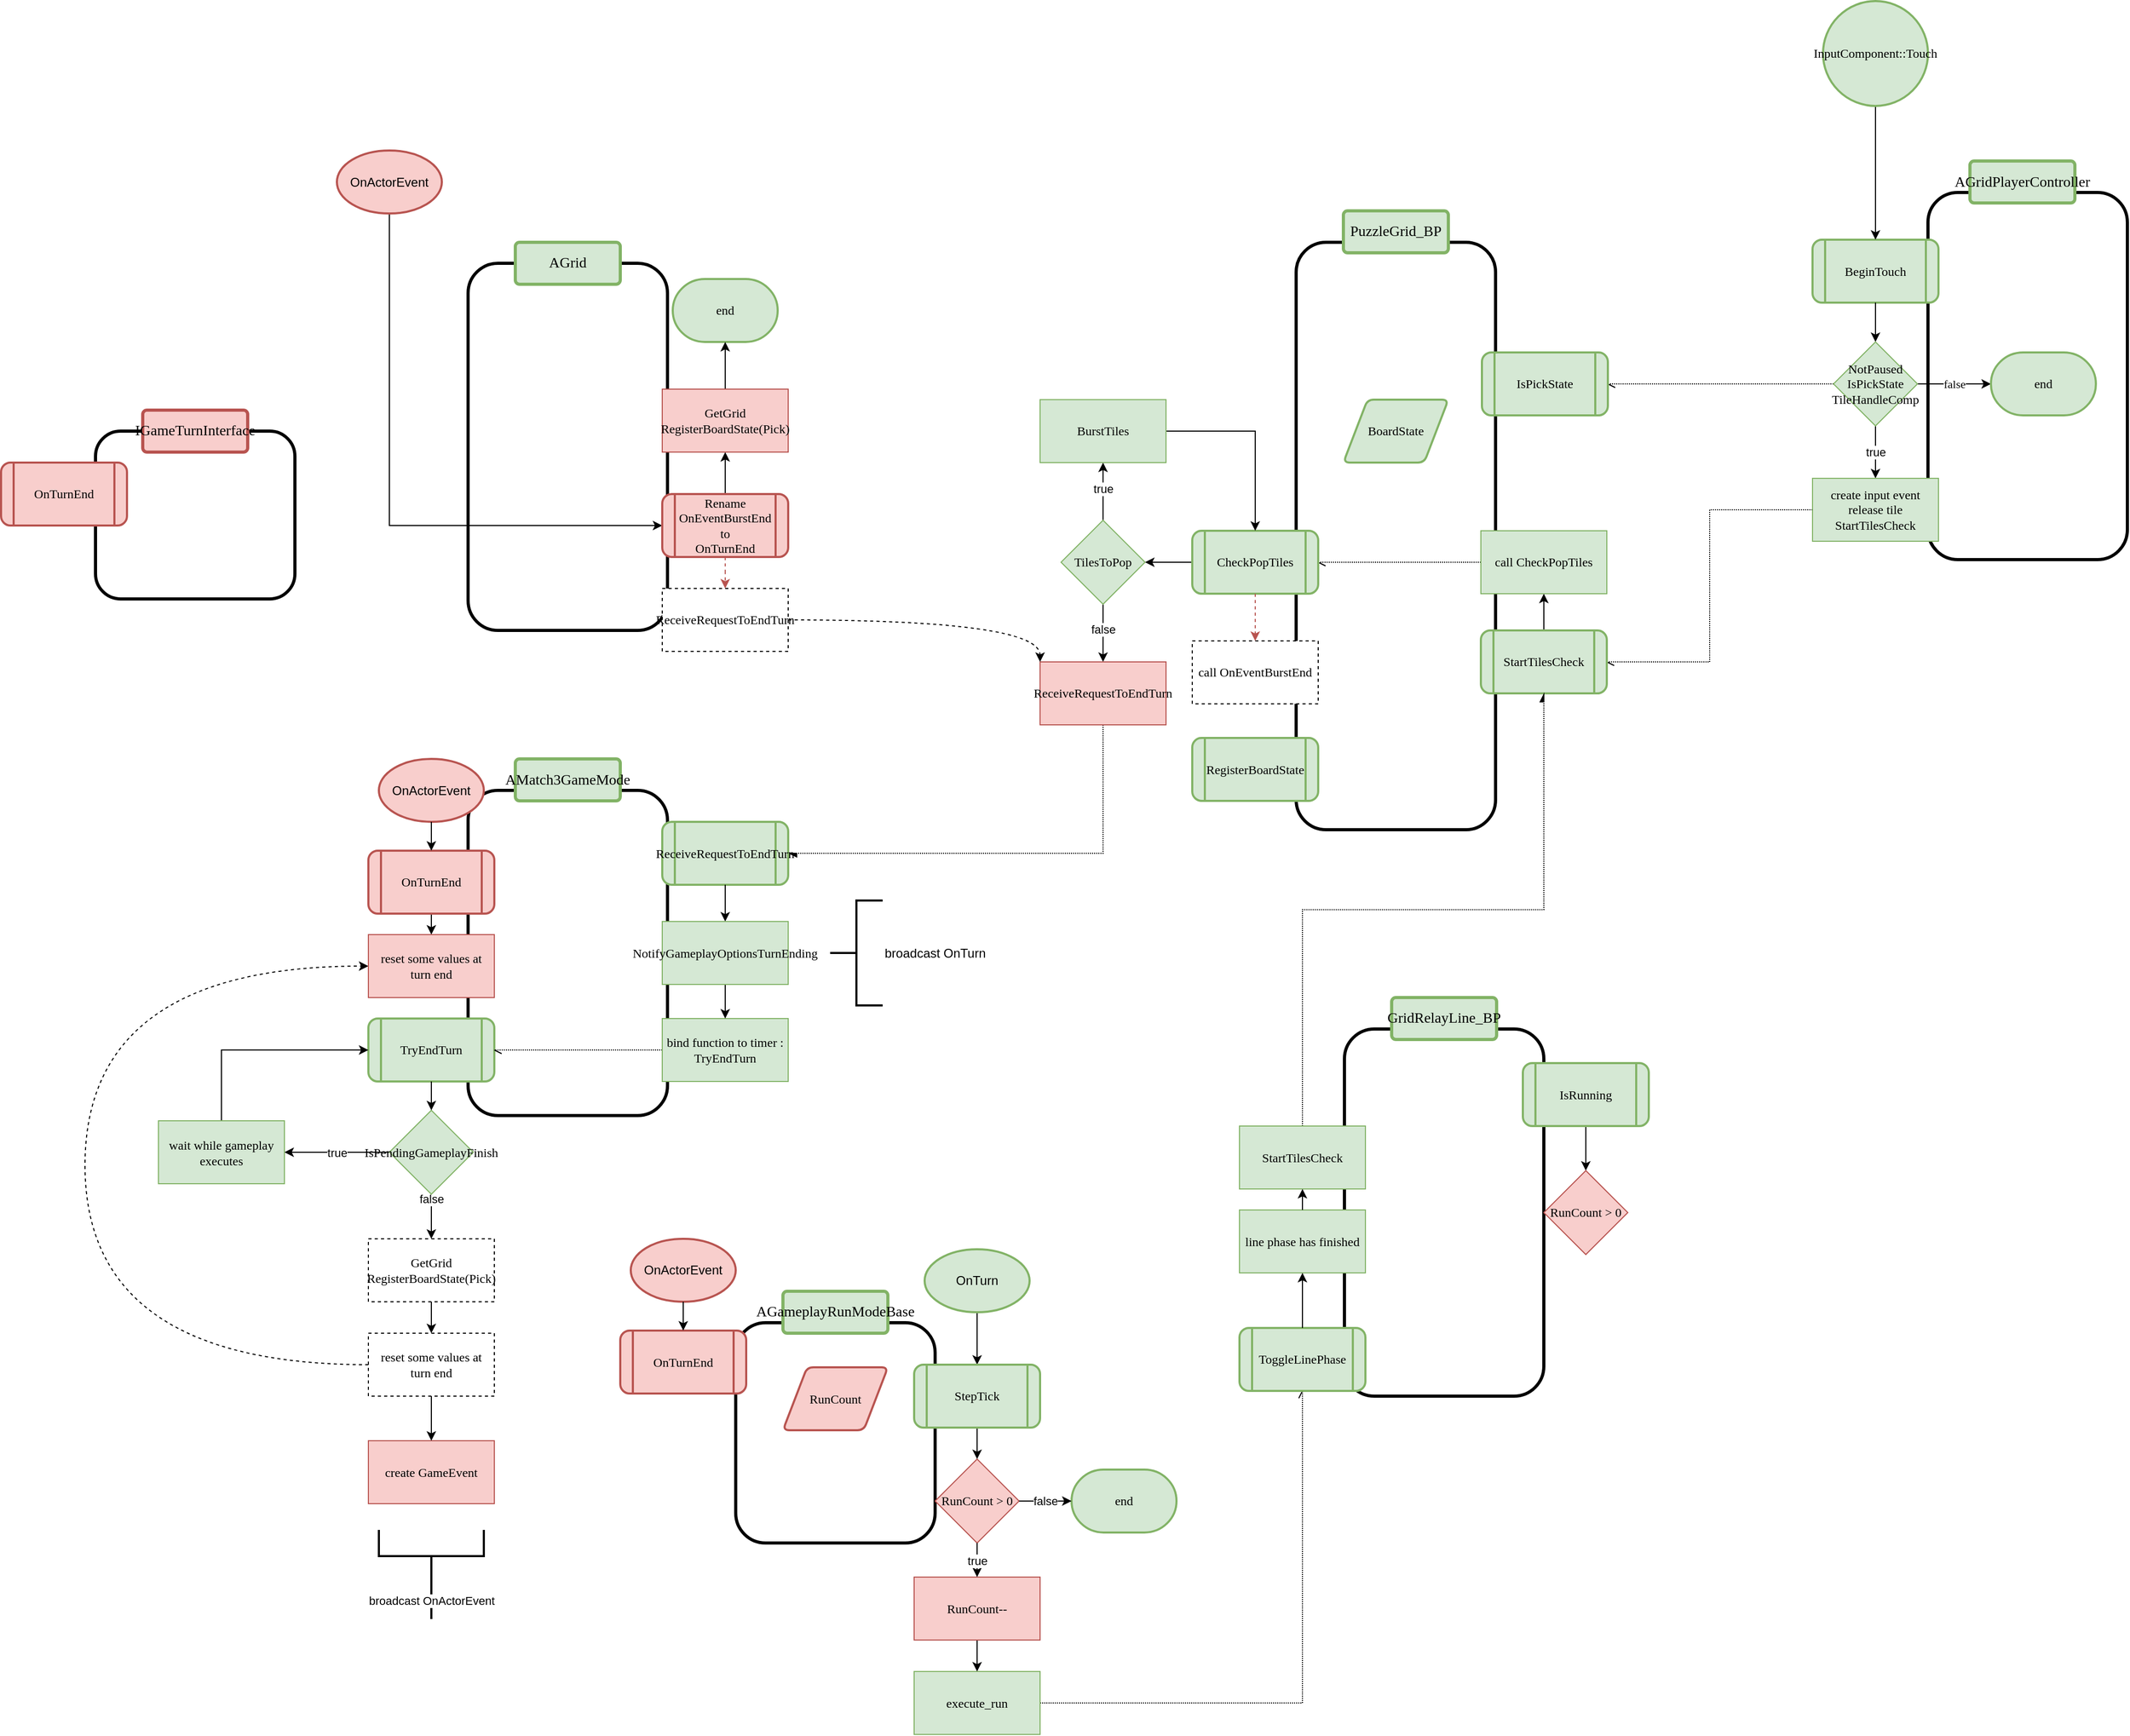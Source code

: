 <mxfile version="16.5.2" type="device"><diagram id="4u5bkuqh8i6XdxuR7M9z" name="Page-1"><mxGraphModel dx="3568" dy="2867" grid="1" gridSize="10" guides="1" tooltips="1" connect="1" arrows="1" fold="1" page="1" pageScale="1" pageWidth="850" pageHeight="1100" math="0" shadow="0"><root><mxCell id="0"/><mxCell id="1" parent="0"/><mxCell id="Pdlf1XNlI2ffIAsFYT93-34" style="rounded=0;orthogonalLoop=1;jettySize=auto;html=1;exitX=0;exitY=0.5;exitDx=0;exitDy=0;entryX=1;entryY=0.5;entryDx=0;entryDy=0;fontFamily=SF Mono;dashed=1;dashPattern=1 1;startArrow=none;startFill=0;endArrow=openAsync;endFill=0;" parent="1" source="Pdlf1XNlI2ffIAsFYT93-3" target="Pdlf1XNlI2ffIAsFYT93-11" edge="1"><mxGeometry relative="1" as="geometry"/></mxCell><mxCell id="sbsRxTnk66kGfVWNklD2-23" value="" style="rounded=1;whiteSpace=wrap;html=1;fillColor=none;strokeWidth=3;fontFamily=SF Mono;" parent="1" vertex="1"><mxGeometry x="-114" y="-917.5" width="190" height="350" as="geometry"/></mxCell><mxCell id="sbsRxTnk66kGfVWNklD2-30" style="edgeStyle=orthogonalEdgeStyle;shape=connector;rounded=0;orthogonalLoop=1;jettySize=auto;html=1;exitX=1;exitY=0.5;exitDx=0;exitDy=0;labelBackgroundColor=default;fontFamily=SF Mono;fontSize=11;fontColor=default;endArrow=classic;endFill=1;strokeColor=default;" parent="1" edge="1"><mxGeometry relative="1" as="geometry"><mxPoint x="20" y="-710" as="sourcePoint"/></mxGeometry></mxCell><mxCell id="1tW_4isM74G8-kD3DywX-2" value="BeginTouch" style="shape=process;whiteSpace=wrap;html=1;backgroundOutline=1;fillColor=#d5e8d4;strokeColor=#82b366;rounded=1;fontFamily=SF Mono;strokeWidth=2;" parent="1" vertex="1"><mxGeometry x="-224" y="-872.5" width="120" height="60" as="geometry"/></mxCell><mxCell id="1tW_4isM74G8-kD3DywX-8" style="edgeStyle=orthogonalEdgeStyle;rounded=0;orthogonalLoop=1;jettySize=auto;html=1;exitX=0.5;exitY=1;exitDx=0;exitDy=0;entryX=0.5;entryY=0;entryDx=0;entryDy=0;endArrow=classic;endFill=1;fontFamily=SF Mono;" parent="1" source="1tW_4isM74G8-kD3DywX-2" target="Pdlf1XNlI2ffIAsFYT93-3" edge="1"><mxGeometry relative="1" as="geometry"/></mxCell><mxCell id="SENwZf0jZD7FWOnmWLHz-11" style="edgeStyle=orthogonalEdgeStyle;rounded=0;orthogonalLoop=1;jettySize=auto;html=1;exitX=1;exitY=0.5;exitDx=0;exitDy=0;entryX=0.5;entryY=0;entryDx=0;entryDy=0;fontFamily=SF Mono;" parent="1" edge="1"><mxGeometry relative="1" as="geometry"><mxPoint x="20" y="-710" as="sourcePoint"/></mxGeometry></mxCell><mxCell id="Pdlf1XNlI2ffIAsFYT93-6" value="false" style="edgeStyle=orthogonalEdgeStyle;rounded=0;orthogonalLoop=1;jettySize=auto;html=1;exitX=1;exitY=0.5;exitDx=0;exitDy=0;entryX=0;entryY=0.5;entryDx=0;entryDy=0;fontFamily=SF Mono;entryPerimeter=0;" parent="1" source="Pdlf1XNlI2ffIAsFYT93-3" target="Pdlf1XNlI2ffIAsFYT93-7" edge="1"><mxGeometry relative="1" as="geometry"><mxPoint x="-164" y="-647.5" as="targetPoint"/></mxGeometry></mxCell><mxCell id="8Kdt5oho96U8Z3RHlDYo-58" value="true" style="edgeStyle=orthogonalEdgeStyle;rounded=0;orthogonalLoop=1;jettySize=auto;html=1;exitX=0.5;exitY=1;exitDx=0;exitDy=0;" parent="1" source="Pdlf1XNlI2ffIAsFYT93-3" target="Pdlf1XNlI2ffIAsFYT93-4" edge="1"><mxGeometry relative="1" as="geometry"/></mxCell><mxCell id="Pdlf1XNlI2ffIAsFYT93-3" value="NotPaused&lt;br&gt;IsPickState&lt;br&gt;TileHandleComp" style="rhombus;whiteSpace=wrap;html=1;fontFamily=SF Mono;fillColor=#d5e8d4;strokeColor=#82b366;" parent="1" vertex="1"><mxGeometry x="-204" y="-775" width="80" height="80" as="geometry"/></mxCell><mxCell id="MBbvaIJwoHW28Qbj01Hp-10" style="edgeStyle=orthogonalEdgeStyle;rounded=0;orthogonalLoop=1;jettySize=auto;html=1;exitX=0;exitY=0.5;exitDx=0;exitDy=0;entryX=1;entryY=0.5;entryDx=0;entryDy=0;dashed=1;dashPattern=1 1;endArrow=openAsync;endFill=0;" parent="1" source="Pdlf1XNlI2ffIAsFYT93-4" target="8Kdt5oho96U8Z3RHlDYo-17" edge="1"><mxGeometry relative="1" as="geometry"/></mxCell><mxCell id="Pdlf1XNlI2ffIAsFYT93-4" value="create input event&lt;br&gt;release tile&lt;br&gt;StartTilesCheck" style="rounded=0;whiteSpace=wrap;html=1;fillColor=#d5e8d4;strokeColor=#82b366;fontFamily=SF Mono;" parent="1" vertex="1"><mxGeometry x="-224" y="-645" width="120" height="60" as="geometry"/></mxCell><mxCell id="Pdlf1XNlI2ffIAsFYT93-7" value="end" style="strokeWidth=2;html=1;shape=mxgraph.flowchart.terminator;whiteSpace=wrap;fontFamily=SF Mono;fillColor=#d5e8d4;strokeColor=#82b366;" parent="1" vertex="1"><mxGeometry x="-54" y="-765" width="100" height="60" as="geometry"/></mxCell><mxCell id="Pdlf1XNlI2ffIAsFYT93-8" value="" style="rounded=1;whiteSpace=wrap;html=1;fillColor=none;strokeWidth=3;fontFamily=SF Mono;" parent="1" vertex="1"><mxGeometry x="-716" y="-870" width="190" height="560" as="geometry"/></mxCell><mxCell id="Pdlf1XNlI2ffIAsFYT93-11" value="IsPickState" style="shape=process;whiteSpace=wrap;html=1;backgroundOutline=1;fillColor=#d5e8d4;strokeColor=#82b366;rounded=1;fontFamily=SF Mono;strokeWidth=2;" parent="1" vertex="1"><mxGeometry x="-539" y="-765" width="120" height="60" as="geometry"/></mxCell><mxCell id="Pdlf1XNlI2ffIAsFYT93-56" style="rounded=0;orthogonalLoop=1;jettySize=auto;html=1;exitX=0.5;exitY=1;exitDx=0;exitDy=0;entryX=1;entryY=0.5;entryDx=0;entryDy=0;dashed=1;dashPattern=1 1;endArrow=async;endFill=1;edgeStyle=orthogonalEdgeStyle;" parent="1" source="0CBlXUBtnHjRHb980TzI-1" target="Pdlf1XNlI2ffIAsFYT93-46" edge="1"><mxGeometry relative="1" as="geometry"><mxPoint x="-900" y="-410" as="sourcePoint"/></mxGeometry></mxCell><mxCell id="Pdlf1XNlI2ffIAsFYT93-50" style="edgeStyle=orthogonalEdgeStyle;rounded=0;orthogonalLoop=1;jettySize=auto;html=1;exitX=0.5;exitY=1;exitDx=0;exitDy=0;entryX=0.5;entryY=0;entryDx=0;entryDy=0;exitPerimeter=0;" parent="1" source="8Kdt5oho96U8Z3RHlDYo-1" target="1tW_4isM74G8-kD3DywX-2" edge="1"><mxGeometry relative="1" as="geometry"><mxPoint x="-74" y="-1027.5" as="sourcePoint"/></mxGeometry></mxCell><mxCell id="Pdlf1XNlI2ffIAsFYT93-35" value="" style="rounded=1;whiteSpace=wrap;html=1;fillColor=none;strokeWidth=3;fontFamily=SF Mono;" parent="1" vertex="1"><mxGeometry x="-1505" y="-347.5" width="190" height="310" as="geometry"/></mxCell><mxCell id="Pdlf1XNlI2ffIAsFYT93-37" value="TryEndTurn" style="shape=process;whiteSpace=wrap;html=1;backgroundOutline=1;fillColor=#d5e8d4;strokeColor=#82b366;rounded=1;fontFamily=SF Mono;strokeWidth=2;" parent="1" vertex="1"><mxGeometry x="-1600" y="-130" width="120" height="60" as="geometry"/></mxCell><mxCell id="Pdlf1XNlI2ffIAsFYT93-69" value="true" style="edgeStyle=orthogonalEdgeStyle;rounded=0;orthogonalLoop=1;jettySize=auto;html=1;exitX=0;exitY=0.5;exitDx=0;exitDy=0;entryX=1;entryY=0.5;entryDx=0;entryDy=0;" parent="1" source="Pdlf1XNlI2ffIAsFYT93-39" target="Pdlf1XNlI2ffIAsFYT93-66" edge="1"><mxGeometry relative="1" as="geometry"/></mxCell><mxCell id="8Kdt5oho96U8Z3RHlDYo-18" value="false" style="edgeStyle=orthogonalEdgeStyle;rounded=0;orthogonalLoop=1;jettySize=auto;html=1;exitX=0.5;exitY=1;exitDx=0;exitDy=0;entryX=0.5;entryY=0;entryDx=0;entryDy=0;startArrow=none;startFill=0;endArrow=classic;endFill=1;" parent="1" source="Pdlf1XNlI2ffIAsFYT93-39" target="MBbvaIJwoHW28Qbj01Hp-50" edge="1"><mxGeometry x="-0.811" relative="1" as="geometry"><mxPoint x="-1540" y="90" as="targetPoint"/><mxPoint as="offset"/></mxGeometry></mxCell><mxCell id="Pdlf1XNlI2ffIAsFYT93-39" value="IsPendingGameplayFinish" style="rhombus;whiteSpace=wrap;html=1;fontFamily=SF Mono;fillColor=#d5e8d4;strokeColor=#82b366;" parent="1" vertex="1"><mxGeometry x="-1580" y="-42.5" width="80" height="80" as="geometry"/></mxCell><mxCell id="Pdlf1XNlI2ffIAsFYT93-42" style="edgeStyle=orthogonalEdgeStyle;rounded=0;orthogonalLoop=1;jettySize=auto;html=1;exitX=0.5;exitY=1;exitDx=0;exitDy=0;entryX=0.5;entryY=0;entryDx=0;entryDy=0;" parent="1" source="Pdlf1XNlI2ffIAsFYT93-37" target="Pdlf1XNlI2ffIAsFYT93-39" edge="1"><mxGeometry relative="1" as="geometry"/></mxCell><mxCell id="Pdlf1XNlI2ffIAsFYT93-70" style="edgeStyle=orthogonalEdgeStyle;rounded=0;orthogonalLoop=1;jettySize=auto;html=1;exitX=0.5;exitY=0;exitDx=0;exitDy=0;entryX=0;entryY=0.5;entryDx=0;entryDy=0;" parent="1" source="Pdlf1XNlI2ffIAsFYT93-66" target="Pdlf1XNlI2ffIAsFYT93-37" edge="1"><mxGeometry relative="1" as="geometry"/></mxCell><mxCell id="Pdlf1XNlI2ffIAsFYT93-66" value="wait while gameplay executes" style="rounded=0;whiteSpace=wrap;html=1;fillColor=#d5e8d4;strokeColor=#82b366;fontFamily=SF Mono;" parent="1" vertex="1"><mxGeometry x="-1800" y="-32.5" width="120" height="60" as="geometry"/></mxCell><mxCell id="Pdlf1XNlI2ffIAsFYT93-67" value="end" style="strokeWidth=2;html=1;shape=mxgraph.flowchart.terminator;whiteSpace=wrap;fontFamily=SF Mono;fillColor=#d5e8d4;strokeColor=#82b366;" parent="1" vertex="1"><mxGeometry x="-1310" y="-835" width="100" height="60" as="geometry"/></mxCell><mxCell id="8Kdt5oho96U8Z3RHlDYo-1" value="&lt;font style=&quot;font-size: 12px&quot;&gt;InputComponent::Touch&lt;/font&gt;" style="strokeWidth=2;html=1;shape=mxgraph.flowchart.start_2;whiteSpace=wrap;fillColor=#d5e8d4;strokeColor=#82b366;fontFamily=SF Mono;" parent="1" vertex="1"><mxGeometry x="-214" y="-1100" width="100" height="100" as="geometry"/></mxCell><mxCell id="8Kdt5oho96U8Z3RHlDYo-2" value="&lt;font style=&quot;font-size: 14px&quot;&gt;AMatch3GameMode&lt;/font&gt;" style="rounded=1;arcSize=10;whiteSpace=wrap;html=1;align=center;fillColor=#d5e8d4;strokeColor=#82b366;fontFamily=SF Mono;strokeWidth=3;" parent="1" vertex="1"><mxGeometry x="-1460" y="-377.5" width="100" height="40" as="geometry"/></mxCell><mxCell id="8Kdt5oho96U8Z3RHlDYo-3" value="&lt;font style=&quot;font-size: 14px&quot;&gt;PuzzleGrid_BP&lt;/font&gt;" style="rounded=1;arcSize=10;whiteSpace=wrap;html=1;align=center;fillColor=#d5e8d4;strokeColor=#82b366;fontFamily=SF Mono;strokeWidth=3;" parent="1" vertex="1"><mxGeometry x="-671" y="-900" width="100" height="40" as="geometry"/></mxCell><mxCell id="8Kdt5oho96U8Z3RHlDYo-4" value="&lt;font style=&quot;font-size: 14px&quot;&gt;AGridPlayerController&lt;/font&gt;" style="rounded=1;arcSize=10;whiteSpace=wrap;html=1;align=center;fillColor=#d5e8d4;strokeColor=#82b366;fontFamily=SF Mono;strokeWidth=3;" parent="1" vertex="1"><mxGeometry x="-74" y="-947.5" width="100" height="40" as="geometry"/></mxCell><mxCell id="8Kdt5oho96U8Z3RHlDYo-6" style="edgeStyle=none;rounded=0;orthogonalLoop=1;jettySize=auto;html=1;exitX=0;exitY=0.5;exitDx=0;exitDy=0;entryX=1;entryY=0.5;entryDx=0;entryDy=0;dashed=1;dashPattern=1 1;endArrow=openAsync;endFill=0;" parent="1" source="Pdlf1XNlI2ffIAsFYT93-47" target="Pdlf1XNlI2ffIAsFYT93-37" edge="1"><mxGeometry relative="1" as="geometry"/></mxCell><mxCell id="8Kdt5oho96U8Z3RHlDYo-8" value="BoardState" style="shape=parallelogram;html=1;strokeWidth=2;perimeter=parallelogramPerimeter;whiteSpace=wrap;rounded=1;arcSize=12;size=0.23;fontFamily=SF Mono;fillColor=#d5e8d4;strokeColor=#82b366;" parent="1" vertex="1"><mxGeometry x="-671" y="-720" width="100" height="60" as="geometry"/></mxCell><mxCell id="8Kdt5oho96U8Z3RHlDYo-12" value="RegisterBoardState" style="shape=process;whiteSpace=wrap;html=1;backgroundOutline=1;fillColor=#d5e8d4;strokeColor=#82b366;rounded=1;fontFamily=SF Mono;strokeWidth=2;" parent="1" vertex="1"><mxGeometry x="-815" y="-397.5" width="120" height="60" as="geometry"/></mxCell><mxCell id="MBbvaIJwoHW28Qbj01Hp-40" style="edgeStyle=orthogonalEdgeStyle;rounded=0;orthogonalLoop=1;jettySize=auto;html=1;exitX=0.5;exitY=0;exitDx=0;exitDy=0;entryX=0.5;entryY=1;entryDx=0;entryDy=0;" parent="1" source="8Kdt5oho96U8Z3RHlDYo-17" target="MBbvaIJwoHW28Qbj01Hp-9" edge="1"><mxGeometry relative="1" as="geometry"/></mxCell><mxCell id="8Kdt5oho96U8Z3RHlDYo-17" value="StartTilesCheck" style="shape=process;whiteSpace=wrap;html=1;backgroundOutline=1;fillColor=#d5e8d4;strokeColor=#82b366;rounded=1;fontFamily=SF Mono;strokeWidth=2;" parent="1" vertex="1"><mxGeometry x="-540" y="-500" width="120" height="60" as="geometry"/></mxCell><mxCell id="8Kdt5oho96U8Z3RHlDYo-21" value="create GameEvent" style="rounded=0;whiteSpace=wrap;html=1;fillColor=#f8cecc;strokeColor=#b85450;fontFamily=SF Mono;" parent="1" vertex="1"><mxGeometry x="-1600" y="272.5" width="120" height="60" as="geometry"/></mxCell><mxCell id="8Kdt5oho96U8Z3RHlDYo-53" style="rounded=0;orthogonalLoop=1;jettySize=auto;html=1;exitX=0.5;exitY=0;exitDx=0;exitDy=0;entryX=0.5;entryY=1;entryDx=0;entryDy=0;dashed=1;dashPattern=1 1;endArrow=async;endFill=1;edgeStyle=orthogonalEdgeStyle;" parent="1" source="8Kdt5oho96U8Z3RHlDYo-50" target="8Kdt5oho96U8Z3RHlDYo-17" edge="1"><mxGeometry relative="1" as="geometry"/></mxCell><mxCell id="Pdlf1XNlI2ffIAsFYT93-46" value="ReceiveRequestToEndTurn" style="shape=process;whiteSpace=wrap;html=1;backgroundOutline=1;fillColor=#d5e8d4;strokeColor=#82b366;rounded=1;fontFamily=SF Mono;strokeWidth=2;" parent="1" vertex="1"><mxGeometry x="-1320" y="-317.5" width="120" height="60" as="geometry"/></mxCell><mxCell id="Pdlf1XNlI2ffIAsFYT93-47" value="bind function to timer : TryEndTurn" style="rounded=0;whiteSpace=wrap;html=1;fillColor=#d5e8d4;strokeColor=#82b366;fontFamily=SF Mono;" parent="1" vertex="1"><mxGeometry x="-1320" y="-130" width="120" height="60" as="geometry"/></mxCell><mxCell id="Pdlf1XNlI2ffIAsFYT93-48" style="edgeStyle=orthogonalEdgeStyle;rounded=0;orthogonalLoop=1;jettySize=auto;html=1;exitX=0.5;exitY=1;exitDx=0;exitDy=0;entryX=0.5;entryY=0;entryDx=0;entryDy=0;" parent="1" source="Pdlf1XNlI2ffIAsFYT93-46" target="MBbvaIJwoHW28Qbj01Hp-13" edge="1"><mxGeometry relative="1" as="geometry"/></mxCell><mxCell id="MBbvaIJwoHW28Qbj01Hp-42" style="edgeStyle=orthogonalEdgeStyle;rounded=0;orthogonalLoop=1;jettySize=auto;html=1;exitX=0.5;exitY=0;exitDx=0;exitDy=0;entryX=0.5;entryY=1;entryDx=0;entryDy=0;" parent="1" source="MBbvaIJwoHW28Qbj01Hp-3" target="8Kdt5oho96U8Z3RHlDYo-43" edge="1"><mxGeometry relative="1" as="geometry"/></mxCell><mxCell id="MBbvaIJwoHW28Qbj01Hp-12" style="edgeStyle=none;rounded=0;orthogonalLoop=1;jettySize=auto;html=1;exitX=0;exitY=0.5;exitDx=0;exitDy=0;entryX=1;entryY=0.5;entryDx=0;entryDy=0;dashed=1;dashPattern=1 1;endArrow=openAsync;endFill=0;" parent="1" source="MBbvaIJwoHW28Qbj01Hp-9" target="Pdlf1XNlI2ffIAsFYT93-51" edge="1"><mxGeometry relative="1" as="geometry"/></mxCell><mxCell id="MBbvaIJwoHW28Qbj01Hp-9" value="call CheckPopTiles" style="rounded=0;whiteSpace=wrap;html=1;fillColor=#d5e8d4;strokeColor=#82b366;fontFamily=SF Mono;" parent="1" vertex="1"><mxGeometry x="-540" y="-595" width="120" height="60" as="geometry"/></mxCell><mxCell id="MBbvaIJwoHW28Qbj01Hp-15" style="edgeStyle=orthogonalEdgeStyle;rounded=0;orthogonalLoop=1;jettySize=auto;html=1;exitX=0.5;exitY=1;exitDx=0;exitDy=0;entryX=0.5;entryY=0;entryDx=0;entryDy=0;" parent="1" source="MBbvaIJwoHW28Qbj01Hp-13" target="Pdlf1XNlI2ffIAsFYT93-47" edge="1"><mxGeometry relative="1" as="geometry"/></mxCell><mxCell id="MBbvaIJwoHW28Qbj01Hp-13" value="NotifyGameplayOptionsTurnEnding" style="rounded=0;whiteSpace=wrap;html=1;fillColor=#d5e8d4;strokeColor=#82b366;fontFamily=SF Mono;" parent="1" vertex="1"><mxGeometry x="-1320" y="-222.5" width="120" height="60" as="geometry"/></mxCell><mxCell id="MBbvaIJwoHW28Qbj01Hp-26" style="rounded=0;orthogonalLoop=1;jettySize=auto;html=1;exitX=1;exitY=0.5;exitDx=0;exitDy=0;entryX=0.5;entryY=1;entryDx=0;entryDy=0;endArrow=openAsync;endFill=0;dashed=1;dashPattern=1 1;edgeStyle=orthogonalEdgeStyle;" parent="1" source="MBbvaIJwoHW28Qbj01Hp-21" target="8Kdt5oho96U8Z3RHlDYo-48" edge="1"><mxGeometry relative="1" as="geometry"/></mxCell><mxCell id="MBbvaIJwoHW28Qbj01Hp-28" value="broadcast OnTurn" style="strokeWidth=2;html=1;shape=mxgraph.flowchart.annotation_2;align=left;labelPosition=right;pointerEvents=1;rotation=0;fillColor=#d5e8d4;strokeColor=#000000;" parent="1" vertex="1"><mxGeometry x="-1160" y="-242.5" width="50" height="100" as="geometry"/></mxCell><mxCell id="MBbvaIJwoHW28Qbj01Hp-49" style="edgeStyle=orthogonalEdgeStyle;rounded=0;orthogonalLoop=1;jettySize=auto;html=1;exitX=0.5;exitY=0;exitDx=0;exitDy=0;entryX=0.5;entryY=1;entryDx=0;entryDy=0;entryPerimeter=0;" parent="1" source="8Kdt5oho96U8Z3RHlDYo-43" target="Pdlf1XNlI2ffIAsFYT93-67" edge="1"><mxGeometry relative="1" as="geometry"/></mxCell><mxCell id="MBbvaIJwoHW28Qbj01Hp-63" style="edgeStyle=orthogonalEdgeStyle;rounded=0;orthogonalLoop=1;jettySize=auto;html=1;exitX=0;exitY=0.5;exitDx=0;exitDy=0;entryX=1;entryY=0.5;entryDx=0;entryDy=0;" parent="1" edge="1"><mxGeometry relative="1" as="geometry"><mxPoint x="-820" y="-770" as="sourcePoint"/></mxGeometry></mxCell><mxCell id="MBbvaIJwoHW28Qbj01Hp-47" style="edgeStyle=orthogonalEdgeStyle;rounded=0;orthogonalLoop=1;jettySize=auto;html=1;exitX=0;exitY=0.5;exitDx=0;exitDy=0;entryX=1;entryY=0.5;entryDx=0;entryDy=0;" parent="1" source="Pdlf1XNlI2ffIAsFYT93-51" target="MBbvaIJwoHW28Qbj01Hp-43" edge="1"><mxGeometry relative="1" as="geometry"/></mxCell><mxCell id="Pdlf1XNlI2ffIAsFYT93-51" value="CheckPopTiles" style="shape=process;whiteSpace=wrap;html=1;backgroundOutline=1;fillColor=#d5e8d4;strokeColor=#82b366;rounded=1;fontFamily=SF Mono;strokeWidth=2;" parent="1" vertex="1"><mxGeometry x="-815" y="-595" width="120" height="60" as="geometry"/></mxCell><mxCell id="Pdlf1XNlI2ffIAsFYT93-52" value="call OnEventBurstEnd" style="rounded=0;whiteSpace=wrap;html=1;fontFamily=SF Mono;dashed=1;" parent="1" vertex="1"><mxGeometry x="-815" y="-490" width="120" height="60" as="geometry"/></mxCell><mxCell id="Pdlf1XNlI2ffIAsFYT93-53" style="edgeStyle=orthogonalEdgeStyle;rounded=0;orthogonalLoop=1;jettySize=auto;html=1;exitX=0.5;exitY=1;exitDx=0;exitDy=0;entryX=0.5;entryY=0;entryDx=0;entryDy=0;dashed=1;fillColor=#f8cecc;strokeColor=#b85450;" parent="1" source="Pdlf1XNlI2ffIAsFYT93-51" target="Pdlf1XNlI2ffIAsFYT93-52" edge="1"><mxGeometry relative="1" as="geometry"/></mxCell><mxCell id="MBbvaIJwoHW28Qbj01Hp-46" value="true" style="edgeStyle=orthogonalEdgeStyle;rounded=0;orthogonalLoop=1;jettySize=auto;html=1;exitX=0.5;exitY=0;exitDx=0;exitDy=0;entryX=0.5;entryY=1;entryDx=0;entryDy=0;" parent="1" source="MBbvaIJwoHW28Qbj01Hp-43" target="MBbvaIJwoHW28Qbj01Hp-44" edge="1"><mxGeometry x="0.111" relative="1" as="geometry"><mxPoint as="offset"/></mxGeometry></mxCell><mxCell id="MBbvaIJwoHW28Qbj01Hp-48" value="false" style="edgeStyle=orthogonalEdgeStyle;rounded=0;orthogonalLoop=1;jettySize=auto;html=1;exitX=0.5;exitY=1;exitDx=0;exitDy=0;entryX=0.5;entryY=0;entryDx=0;entryDy=0;" parent="1" source="MBbvaIJwoHW28Qbj01Hp-43" edge="1"><mxGeometry x="-0.143" relative="1" as="geometry"><mxPoint as="offset"/><mxPoint x="-900" y="-470" as="targetPoint"/></mxGeometry></mxCell><mxCell id="MBbvaIJwoHW28Qbj01Hp-43" value="TilesToPop" style="rhombus;whiteSpace=wrap;html=1;fontFamily=SF Mono;fillColor=#d5e8d4;strokeColor=#82b366;" parent="1" vertex="1"><mxGeometry x="-940" y="-605" width="80" height="80" as="geometry"/></mxCell><mxCell id="MBbvaIJwoHW28Qbj01Hp-45" style="edgeStyle=orthogonalEdgeStyle;rounded=0;orthogonalLoop=1;jettySize=auto;html=1;exitX=1;exitY=0.5;exitDx=0;exitDy=0;entryX=0.5;entryY=0;entryDx=0;entryDy=0;" parent="1" source="MBbvaIJwoHW28Qbj01Hp-44" target="Pdlf1XNlI2ffIAsFYT93-51" edge="1"><mxGeometry relative="1" as="geometry"/></mxCell><mxCell id="MBbvaIJwoHW28Qbj01Hp-44" value="BurstTiles" style="rounded=0;whiteSpace=wrap;html=1;fillColor=#d5e8d4;strokeColor=#82b366;fontFamily=SF Mono;" parent="1" vertex="1"><mxGeometry x="-960" y="-720" width="120" height="60" as="geometry"/></mxCell><mxCell id="MBbvaIJwoHW28Qbj01Hp-84" style="edgeStyle=orthogonalEdgeStyle;rounded=0;orthogonalLoop=1;jettySize=auto;html=1;exitX=0.5;exitY=1;exitDx=0;exitDy=0;entryX=0.5;entryY=0;entryDx=0;entryDy=0;strokeColor=#000000;" parent="1" source="MBbvaIJwoHW28Qbj01Hp-50" target="MBbvaIJwoHW28Qbj01Hp-83" edge="1"><mxGeometry relative="1" as="geometry"/></mxCell><mxCell id="MBbvaIJwoHW28Qbj01Hp-50" value="GetGrid&lt;br&gt;RegisterBoardState(Pick)" style="rounded=0;whiteSpace=wrap;html=1;fontFamily=SF Mono;dashed=1;" parent="1" vertex="1"><mxGeometry x="-1600" y="80" width="120" height="60" as="geometry"/></mxCell><mxCell id="8Kdt5oho96U8Z3RHlDYo-47" value="" style="rounded=1;whiteSpace=wrap;html=1;fillColor=none;strokeWidth=3;fontFamily=SF Mono;container=0;" parent="1" vertex="1"><mxGeometry x="-670" y="-120" width="190" height="350" as="geometry"/></mxCell><mxCell id="8Kdt5oho96U8Z3RHlDYo-46" value="&lt;span style=&quot;font-size: 14px&quot;&gt;GridRelayLine_BP&lt;/span&gt;" style="rounded=1;arcSize=10;whiteSpace=wrap;html=1;align=center;fillColor=#d5e8d4;strokeColor=#82b366;fontFamily=SF Mono;strokeWidth=3;container=0;" parent="1" vertex="1"><mxGeometry x="-625" y="-150" width="100" height="40" as="geometry"/></mxCell><mxCell id="8Kdt5oho96U8Z3RHlDYo-48" value="ToggleLinePhase" style="shape=process;whiteSpace=wrap;html=1;backgroundOutline=1;fillColor=#d5e8d4;strokeColor=#82b366;rounded=1;fontFamily=SF Mono;strokeWidth=2;container=0;" parent="1" vertex="1"><mxGeometry x="-770" y="165" width="120" height="60" as="geometry"/></mxCell><mxCell id="8Kdt5oho96U8Z3RHlDYo-49" value="line phase has finished" style="rounded=0;whiteSpace=wrap;html=1;fillColor=#d5e8d4;strokeColor=#82b366;fontFamily=SF Mono;container=0;" parent="1" vertex="1"><mxGeometry x="-770" y="52.5" width="120" height="60" as="geometry"/></mxCell><mxCell id="MBbvaIJwoHW28Qbj01Hp-24" style="edgeStyle=orthogonalEdgeStyle;rounded=0;orthogonalLoop=1;jettySize=auto;html=1;exitX=0.5;exitY=0;exitDx=0;exitDy=0;entryX=0.5;entryY=1;entryDx=0;entryDy=0;" parent="1" source="8Kdt5oho96U8Z3RHlDYo-48" target="8Kdt5oho96U8Z3RHlDYo-49" edge="1"><mxGeometry relative="1" as="geometry"/></mxCell><mxCell id="8Kdt5oho96U8Z3RHlDYo-50" value="StartTilesCheck" style="rounded=0;whiteSpace=wrap;html=1;fillColor=#d5e8d4;strokeColor=#82b366;fontFamily=SF Mono;container=0;" parent="1" vertex="1"><mxGeometry x="-770" y="-27.5" width="120" height="60" as="geometry"/></mxCell><mxCell id="MBbvaIJwoHW28Qbj01Hp-25" style="edgeStyle=orthogonalEdgeStyle;rounded=0;orthogonalLoop=1;jettySize=auto;html=1;exitX=0.5;exitY=0;exitDx=0;exitDy=0;entryX=0.5;entryY=1;entryDx=0;entryDy=0;" parent="1" source="8Kdt5oho96U8Z3RHlDYo-49" target="8Kdt5oho96U8Z3RHlDYo-50" edge="1"><mxGeometry relative="1" as="geometry"/></mxCell><mxCell id="MBbvaIJwoHW28Qbj01Hp-33" value="RunCount" style="shape=parallelogram;html=1;strokeWidth=2;perimeter=parallelogramPerimeter;whiteSpace=wrap;rounded=1;arcSize=12;size=0.23;fontFamily=SF Mono;fillColor=#f8cecc;strokeColor=#b85450;" parent="1" vertex="1"><mxGeometry x="-1205" y="202.5" width="100" height="60" as="geometry"/></mxCell><mxCell id="MBbvaIJwoHW28Qbj01Hp-21" value="execute_run" style="rounded=0;whiteSpace=wrap;html=1;fillColor=#d5e8d4;strokeColor=#82b366;fontFamily=SF Mono;container=0;" parent="1" vertex="1"><mxGeometry x="-1080" y="492.5" width="120" height="60" as="geometry"/></mxCell><mxCell id="MBbvaIJwoHW28Qbj01Hp-18" value="" style="rounded=1;whiteSpace=wrap;html=1;fillColor=none;strokeWidth=3;fontFamily=SF Mono;container=0;" parent="1" vertex="1"><mxGeometry x="-1250" y="160" width="190" height="210" as="geometry"/></mxCell><mxCell id="MBbvaIJwoHW28Qbj01Hp-19" value="&lt;span style=&quot;font-size: 14px&quot;&gt;AGameplayRunModeBase&lt;/span&gt;" style="rounded=1;arcSize=10;whiteSpace=wrap;html=1;align=center;fillColor=#d5e8d4;strokeColor=#82b366;fontFamily=SF Mono;strokeWidth=3;container=0;" parent="1" vertex="1"><mxGeometry x="-1205" y="130" width="100" height="40" as="geometry"/></mxCell><mxCell id="MBbvaIJwoHW28Qbj01Hp-30" value="RunCount &amp;gt; 0" style="rhombus;whiteSpace=wrap;html=1;fontFamily=SF Mono;fillColor=#f8cecc;strokeColor=#b85450;" parent="1" vertex="1"><mxGeometry x="-1060" y="290" width="80" height="80" as="geometry"/></mxCell><mxCell id="MBbvaIJwoHW28Qbj01Hp-38" style="edgeStyle=orthogonalEdgeStyle;rounded=0;orthogonalLoop=1;jettySize=auto;html=1;exitX=0.5;exitY=1;exitDx=0;exitDy=0;entryX=0.5;entryY=0;entryDx=0;entryDy=0;" parent="1" source="MBbvaIJwoHW28Qbj01Hp-31" target="MBbvaIJwoHW28Qbj01Hp-21" edge="1"><mxGeometry relative="1" as="geometry"/></mxCell><mxCell id="MBbvaIJwoHW28Qbj01Hp-31" value="RunCount--" style="rounded=0;whiteSpace=wrap;html=1;fillColor=#f8cecc;strokeColor=#b85450;fontFamily=SF Mono;container=0;" parent="1" vertex="1"><mxGeometry x="-1080" y="402.5" width="120" height="60" as="geometry"/></mxCell><mxCell id="MBbvaIJwoHW28Qbj01Hp-37" value="true" style="edgeStyle=orthogonalEdgeStyle;rounded=0;orthogonalLoop=1;jettySize=auto;html=1;exitX=0.5;exitY=1;exitDx=0;exitDy=0;entryX=0.5;entryY=0;entryDx=0;entryDy=0;" parent="1" source="MBbvaIJwoHW28Qbj01Hp-30" target="MBbvaIJwoHW28Qbj01Hp-31" edge="1"><mxGeometry relative="1" as="geometry"/></mxCell><mxCell id="MBbvaIJwoHW28Qbj01Hp-35" value="end" style="strokeWidth=2;html=1;shape=mxgraph.flowchart.terminator;whiteSpace=wrap;fontFamily=SF Mono;fillColor=#d5e8d4;strokeColor=#82b366;" parent="1" vertex="1"><mxGeometry x="-930" y="300" width="100" height="60" as="geometry"/></mxCell><mxCell id="MBbvaIJwoHW28Qbj01Hp-36" value="false" style="edgeStyle=orthogonalEdgeStyle;rounded=0;orthogonalLoop=1;jettySize=auto;html=1;exitX=1;exitY=0.5;exitDx=0;exitDy=0;entryX=0;entryY=0.5;entryDx=0;entryDy=0;entryPerimeter=0;" parent="1" source="MBbvaIJwoHW28Qbj01Hp-30" target="MBbvaIJwoHW28Qbj01Hp-35" edge="1"><mxGeometry relative="1" as="geometry"/></mxCell><mxCell id="MBbvaIJwoHW28Qbj01Hp-59" style="edgeStyle=orthogonalEdgeStyle;rounded=0;orthogonalLoop=1;jettySize=auto;html=1;exitX=0.5;exitY=1;exitDx=0;exitDy=0;entryX=0.5;entryY=0;entryDx=0;entryDy=0;" parent="1" source="MBbvaIJwoHW28Qbj01Hp-56" target="MBbvaIJwoHW28Qbj01Hp-58" edge="1"><mxGeometry relative="1" as="geometry"/></mxCell><mxCell id="MBbvaIJwoHW28Qbj01Hp-56" value="IsRunning" style="shape=process;whiteSpace=wrap;html=1;backgroundOutline=1;fillColor=#d5e8d4;strokeColor=#82b366;rounded=1;fontFamily=SF Mono;strokeWidth=2;container=0;" parent="1" vertex="1"><mxGeometry x="-500" y="-87.5" width="120" height="60" as="geometry"/></mxCell><mxCell id="MBbvaIJwoHW28Qbj01Hp-58" value="RunCount &amp;gt; 0" style="rhombus;whiteSpace=wrap;html=1;fontFamily=SF Mono;fillColor=#f8cecc;strokeColor=#b85450;" parent="1" vertex="1"><mxGeometry x="-480" y="15" width="80" height="80" as="geometry"/></mxCell><mxCell id="MBbvaIJwoHW28Qbj01Hp-71" value="broadcast OnActorEvent" style="edgeStyle=orthogonalEdgeStyle;rounded=0;orthogonalLoop=1;jettySize=auto;html=1;exitX=0;exitY=0.5;exitDx=0;exitDy=0;exitPerimeter=0;endArrow=none;endFill=0;strokeWidth=2;fillColor=#d5e8d4;strokeColor=#000000;" parent="1" source="MBbvaIJwoHW28Qbj01Hp-70" edge="1"><mxGeometry relative="1" as="geometry"><mxPoint x="-1540" y="442.5" as="targetPoint"/></mxGeometry></mxCell><mxCell id="MBbvaIJwoHW28Qbj01Hp-70" value="" style="strokeWidth=2;html=1;shape=mxgraph.flowchart.annotation_2;align=left;labelPosition=right;pointerEvents=1;rotation=-90;fillColor=#d5e8d4;strokeColor=#000000;" parent="1" vertex="1"><mxGeometry x="-1565" y="332.5" width="50" height="100" as="geometry"/></mxCell><mxCell id="MBbvaIJwoHW28Qbj01Hp-78" style="edgeStyle=orthogonalEdgeStyle;rounded=0;orthogonalLoop=1;jettySize=auto;html=1;exitX=0.5;exitY=1;exitDx=0;exitDy=0;exitPerimeter=0;entryX=0;entryY=0.5;entryDx=0;entryDy=0;strokeColor=#000000;" parent="1" source="MBbvaIJwoHW28Qbj01Hp-72" target="MBbvaIJwoHW28Qbj01Hp-3" edge="1"><mxGeometry relative="1" as="geometry"/></mxCell><mxCell id="MBbvaIJwoHW28Qbj01Hp-72" value="OnActorEvent" style="strokeWidth=2;html=1;shape=mxgraph.flowchart.start_1;whiteSpace=wrap;fillColor=#f8cecc;strokeColor=#b85450;" parent="1" vertex="1"><mxGeometry x="-1630" y="-957.5" width="100" height="60" as="geometry"/></mxCell><mxCell id="MBbvaIJwoHW28Qbj01Hp-76" style="edgeStyle=orthogonalEdgeStyle;rounded=0;orthogonalLoop=1;jettySize=auto;html=1;exitX=0.5;exitY=1;exitDx=0;exitDy=0;exitPerimeter=0;entryX=0.5;entryY=0;entryDx=0;entryDy=0;" parent="1" source="MBbvaIJwoHW28Qbj01Hp-75" target="MBbvaIJwoHW28Qbj01Hp-20" edge="1"><mxGeometry relative="1" as="geometry"/></mxCell><mxCell id="MBbvaIJwoHW28Qbj01Hp-75" value="OnTurn" style="strokeWidth=2;html=1;shape=mxgraph.flowchart.start_1;whiteSpace=wrap;fillColor=#d5e8d4;strokeColor=#82b366;" parent="1" vertex="1"><mxGeometry x="-1070" y="90" width="100" height="60" as="geometry"/></mxCell><mxCell id="MBbvaIJwoHW28Qbj01Hp-95" style="edgeStyle=orthogonalEdgeStyle;curved=1;rounded=0;orthogonalLoop=1;jettySize=auto;html=1;exitX=0.5;exitY=1;exitDx=0;exitDy=0;strokeColor=#000000;" parent="1" source="MBbvaIJwoHW28Qbj01Hp-20" target="MBbvaIJwoHW28Qbj01Hp-30" edge="1"><mxGeometry relative="1" as="geometry"/></mxCell><mxCell id="MBbvaIJwoHW28Qbj01Hp-20" value="StepTick" style="shape=process;whiteSpace=wrap;html=1;backgroundOutline=1;fillColor=#d5e8d4;strokeColor=#82b366;rounded=1;fontFamily=SF Mono;strokeWidth=2;container=0;" parent="1" vertex="1"><mxGeometry x="-1080" y="200" width="120" height="60" as="geometry"/></mxCell><mxCell id="MBbvaIJwoHW28Qbj01Hp-88" style="edgeStyle=orthogonalEdgeStyle;rounded=0;orthogonalLoop=1;jettySize=auto;html=1;exitX=0.5;exitY=1;exitDx=0;exitDy=0;entryX=0.5;entryY=0;entryDx=0;entryDy=0;strokeColor=#000000;" parent="1" source="MBbvaIJwoHW28Qbj01Hp-80" target="MBbvaIJwoHW28Qbj01Hp-87" edge="1"><mxGeometry relative="1" as="geometry"/></mxCell><mxCell id="MBbvaIJwoHW28Qbj01Hp-85" style="edgeStyle=orthogonalEdgeStyle;rounded=0;orthogonalLoop=1;jettySize=auto;html=1;exitX=0.5;exitY=1;exitDx=0;exitDy=0;entryX=0.5;entryY=0;entryDx=0;entryDy=0;strokeColor=#000000;" parent="1" source="MBbvaIJwoHW28Qbj01Hp-83" target="8Kdt5oho96U8Z3RHlDYo-21" edge="1"><mxGeometry relative="1" as="geometry"/></mxCell><mxCell id="MBbvaIJwoHW28Qbj01Hp-89" style="edgeStyle=orthogonalEdgeStyle;rounded=0;orthogonalLoop=1;jettySize=auto;html=1;exitX=0;exitY=0.5;exitDx=0;exitDy=0;entryX=0;entryY=0.5;entryDx=0;entryDy=0;strokeColor=#000000;dashed=1;curved=1;" parent="1" source="MBbvaIJwoHW28Qbj01Hp-83" target="MBbvaIJwoHW28Qbj01Hp-87" edge="1"><mxGeometry relative="1" as="geometry"><Array as="points"><mxPoint x="-1870" y="200"/><mxPoint x="-1870" y="-180"/></Array></mxGeometry></mxCell><mxCell id="MBbvaIJwoHW28Qbj01Hp-83" value="reset some values at turn end" style="rounded=0;whiteSpace=wrap;html=1;fontFamily=SF Mono;dashed=1;" parent="1" vertex="1"><mxGeometry x="-1600" y="170" width="120" height="60" as="geometry"/></mxCell><mxCell id="MBbvaIJwoHW28Qbj01Hp-87" value="reset some values at turn end" style="rounded=0;whiteSpace=wrap;html=1;fontFamily=SF Mono;fillColor=#f8cecc;strokeColor=#b85450;" parent="1" vertex="1"><mxGeometry x="-1600" y="-210" width="120" height="60" as="geometry"/></mxCell><mxCell id="MBbvaIJwoHW28Qbj01Hp-90" value="" style="group" parent="1" vertex="1" connectable="0"><mxGeometry x="-1600" y="-377.5" width="120" height="147.5" as="geometry"/></mxCell><mxCell id="MBbvaIJwoHW28Qbj01Hp-74" value="OnActorEvent" style="strokeWidth=2;html=1;shape=mxgraph.flowchart.start_1;whiteSpace=wrap;fillColor=#f8cecc;strokeColor=#b85450;" parent="MBbvaIJwoHW28Qbj01Hp-90" vertex="1"><mxGeometry x="10" width="100" height="60" as="geometry"/></mxCell><mxCell id="MBbvaIJwoHW28Qbj01Hp-80" value="OnTurnEnd" style="shape=process;whiteSpace=wrap;html=1;backgroundOutline=1;fillColor=#f8cecc;strokeColor=#b85450;rounded=1;fontFamily=SF Mono;strokeWidth=2;container=0;" parent="MBbvaIJwoHW28Qbj01Hp-90" vertex="1"><mxGeometry y="87.5" width="120" height="60" as="geometry"/></mxCell><mxCell id="MBbvaIJwoHW28Qbj01Hp-81" style="edgeStyle=orthogonalEdgeStyle;rounded=0;orthogonalLoop=1;jettySize=auto;html=1;exitX=0.5;exitY=1;exitDx=0;exitDy=0;exitPerimeter=0;entryX=0.5;entryY=0;entryDx=0;entryDy=0;strokeColor=#000000;" parent="MBbvaIJwoHW28Qbj01Hp-90" source="MBbvaIJwoHW28Qbj01Hp-74" target="MBbvaIJwoHW28Qbj01Hp-80" edge="1"><mxGeometry relative="1" as="geometry"/></mxCell><mxCell id="MBbvaIJwoHW28Qbj01Hp-91" value="" style="group" parent="1" vertex="1" connectable="0"><mxGeometry x="-1360" y="80" width="120" height="147.5" as="geometry"/></mxCell><mxCell id="MBbvaIJwoHW28Qbj01Hp-92" value="OnActorEvent" style="strokeWidth=2;html=1;shape=mxgraph.flowchart.start_1;whiteSpace=wrap;fillColor=#f8cecc;strokeColor=#b85450;" parent="MBbvaIJwoHW28Qbj01Hp-91" vertex="1"><mxGeometry x="10" width="100" height="60" as="geometry"/></mxCell><mxCell id="MBbvaIJwoHW28Qbj01Hp-93" value="OnTurnEnd" style="shape=process;whiteSpace=wrap;html=1;backgroundOutline=1;fillColor=#f8cecc;strokeColor=#b85450;rounded=1;fontFamily=SF Mono;strokeWidth=2;container=0;" parent="MBbvaIJwoHW28Qbj01Hp-91" vertex="1"><mxGeometry y="87.5" width="120" height="60" as="geometry"/></mxCell><mxCell id="MBbvaIJwoHW28Qbj01Hp-94" style="edgeStyle=orthogonalEdgeStyle;rounded=0;orthogonalLoop=1;jettySize=auto;html=1;exitX=0.5;exitY=1;exitDx=0;exitDy=0;exitPerimeter=0;entryX=0.5;entryY=0;entryDx=0;entryDy=0;strokeColor=#000000;" parent="MBbvaIJwoHW28Qbj01Hp-91" source="MBbvaIJwoHW28Qbj01Hp-92" target="MBbvaIJwoHW28Qbj01Hp-93" edge="1"><mxGeometry relative="1" as="geometry"/></mxCell><mxCell id="MBbvaIJwoHW28Qbj01Hp-96" value="" style="group" parent="1" vertex="1" connectable="0"><mxGeometry x="-1505" y="-870" width="190" height="370" as="geometry"/></mxCell><mxCell id="8Kdt5oho96U8Z3RHlDYo-13" value="" style="rounded=1;whiteSpace=wrap;html=1;fillColor=none;strokeWidth=3;fontFamily=SF Mono;" parent="MBbvaIJwoHW28Qbj01Hp-96" vertex="1"><mxGeometry y="20" width="190" height="350" as="geometry"/></mxCell><mxCell id="8Kdt5oho96U8Z3RHlDYo-14" value="&lt;font style=&quot;font-size: 14px&quot;&gt;AGrid&lt;/font&gt;" style="rounded=1;arcSize=10;whiteSpace=wrap;html=1;align=center;fillColor=#d5e8d4;strokeColor=#82b366;fontFamily=SF Mono;strokeWidth=3;" parent="MBbvaIJwoHW28Qbj01Hp-96" vertex="1"><mxGeometry x="45" width="100" height="40" as="geometry"/></mxCell><mxCell id="MBbvaIJwoHW28Qbj01Hp-98" value="" style="rounded=1;whiteSpace=wrap;html=1;fillColor=none;strokeWidth=3;fontFamily=SF Mono;" parent="1" vertex="1"><mxGeometry x="-1860" y="-690" width="190" height="160" as="geometry"/></mxCell><mxCell id="MBbvaIJwoHW28Qbj01Hp-99" value="&lt;span style=&quot;font-size: 14px&quot;&gt;IGameTurnInterface&lt;/span&gt;" style="rounded=1;arcSize=10;whiteSpace=wrap;html=1;align=center;fillColor=#f8cecc;strokeColor=#b85450;fontFamily=SF Mono;strokeWidth=3;" parent="1" vertex="1"><mxGeometry x="-1815" y="-710" width="100" height="40" as="geometry"/></mxCell><mxCell id="MBbvaIJwoHW28Qbj01Hp-100" value="OnTurnEnd" style="shape=process;whiteSpace=wrap;html=1;backgroundOutline=1;fillColor=#f8cecc;strokeColor=#b85450;rounded=1;fontFamily=SF Mono;strokeWidth=2;container=0;" parent="1" vertex="1"><mxGeometry x="-1950" y="-660" width="120" height="60" as="geometry"/></mxCell><mxCell id="8Kdt5oho96U8Z3RHlDYo-43" value="GetGrid&lt;br&gt;RegisterBoardState(Pick)" style="rounded=0;whiteSpace=wrap;html=1;fontFamily=SF Mono;fillColor=#f8cecc;strokeColor=#b85450;" parent="1" vertex="1"><mxGeometry x="-1320" y="-730" width="120" height="60" as="geometry"/></mxCell><mxCell id="0CBlXUBtnHjRHb980TzI-7" value="" style="edgeStyle=orthogonalEdgeStyle;curved=1;rounded=0;orthogonalLoop=1;jettySize=auto;html=1;strokeColor=#b85450;fillColor=#f8cecc;dashed=1;" edge="1" parent="1" source="MBbvaIJwoHW28Qbj01Hp-3" target="0CBlXUBtnHjRHb980TzI-4"><mxGeometry relative="1" as="geometry"/></mxCell><mxCell id="MBbvaIJwoHW28Qbj01Hp-3" value="Rename&lt;br&gt;OnEventBurstEnd&lt;br&gt;to&lt;br&gt;OnTurnEnd" style="shape=process;whiteSpace=wrap;html=1;backgroundOutline=1;fillColor=#f8cecc;strokeColor=#b85450;rounded=1;fontFamily=SF Mono;strokeWidth=2;" parent="1" vertex="1"><mxGeometry x="-1320" y="-630" width="120" height="60" as="geometry"/></mxCell><mxCell id="0CBlXUBtnHjRHb980TzI-1" value="ReceiveRequestToEndTurn" style="rounded=0;whiteSpace=wrap;html=1;fillColor=#f8cecc;strokeColor=#b85450;fontFamily=SF Mono;" vertex="1" parent="1"><mxGeometry x="-960" y="-470" width="120" height="60" as="geometry"/></mxCell><mxCell id="0CBlXUBtnHjRHb980TzI-6" style="edgeStyle=orthogonalEdgeStyle;curved=1;rounded=0;orthogonalLoop=1;jettySize=auto;html=1;exitX=1;exitY=0.5;exitDx=0;exitDy=0;entryX=0;entryY=0;entryDx=0;entryDy=0;dashed=1;" edge="1" parent="1" source="0CBlXUBtnHjRHb980TzI-4" target="0CBlXUBtnHjRHb980TzI-1"><mxGeometry relative="1" as="geometry"/></mxCell><mxCell id="0CBlXUBtnHjRHb980TzI-4" value="ReceiveRequestToEndTurn" style="rounded=0;whiteSpace=wrap;html=1;fontFamily=SF Mono;dashed=1;" vertex="1" parent="1"><mxGeometry x="-1320" y="-540" width="120" height="60" as="geometry"/></mxCell></root></mxGraphModel></diagram></mxfile>